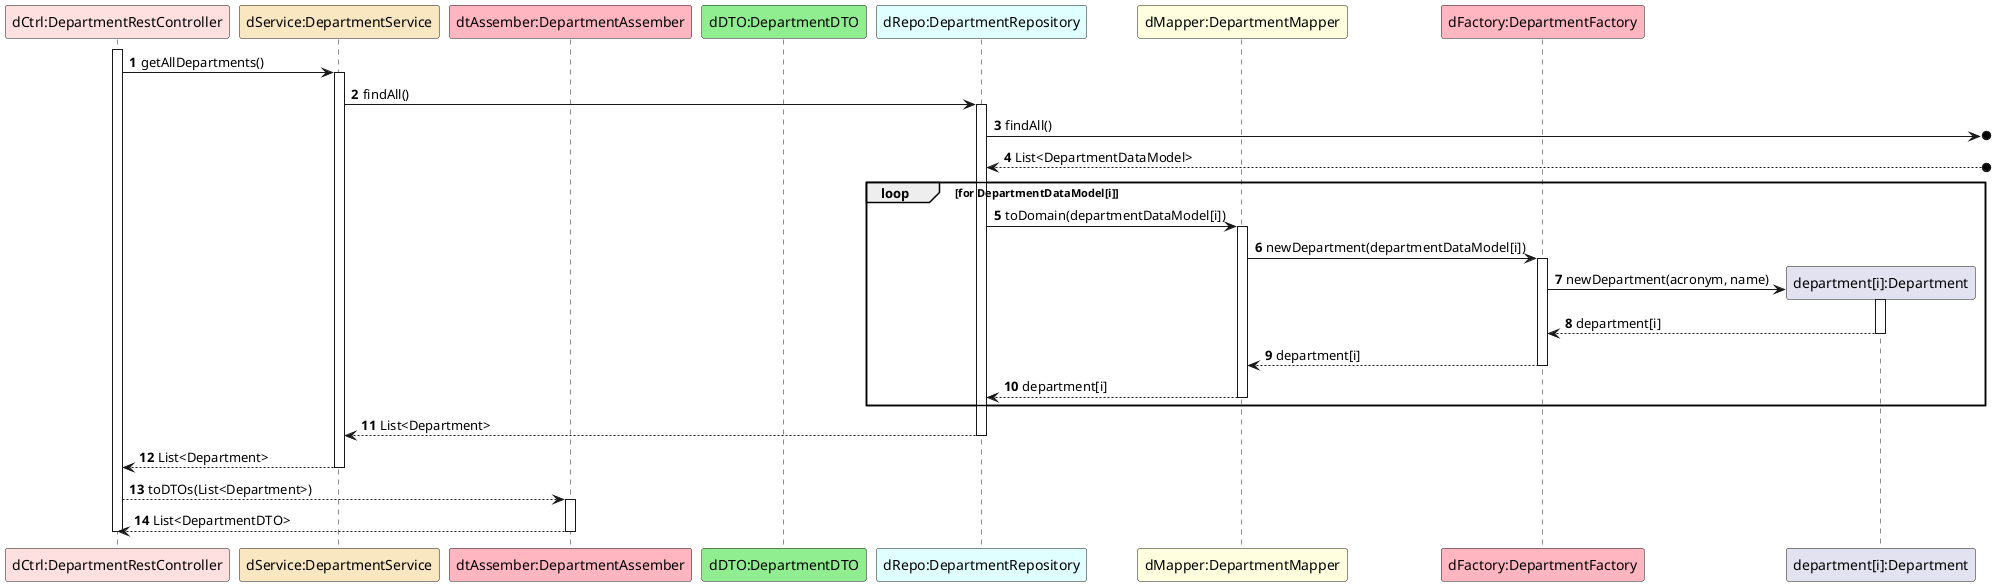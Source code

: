 @startuml
autonumber

participant "dCtrl:DepartmentRestController" as C #implementation
participant "dService:DepartmentService" as DPS #strategy
participant "dtAssember:DepartmentAssember" as DA #lightpink
participant "dDTO:DepartmentDTO" as DDTO #lightgreen
participant "dRepo:DepartmentRepository" as DPR #lightcyan
participant "dMapper:DepartmentMapper" as M #lightyellow
participant "dFactory:DepartmentFactory" as F #lightpink
participant "department[i]:Department" as DT

activate C
C -> DPS ++: getAllDepartments()

DPS -> DPR ++: findAll()

DPR ->o] : findAll()
DPR <--o] : List<DepartmentDataModel>

loop for DepartmentDataModel[i]
DPR -> M ++: toDomain(departmentDataModel[i])
M -> F ++: newDepartment(departmentDataModel[i])
F -> DT**: newDepartment(acronym, name)
activate DT
DT --> F --: department[i]

F --> M --: department[i]
M --> DPR --: department[i]
end

DPR --> DPS --: List<Department>
DPS --> C --: List<Department>
C --> DA ++: toDTOs(List<Department>)

DA --> C --: List<DepartmentDTO>
deactivate C
@enduml